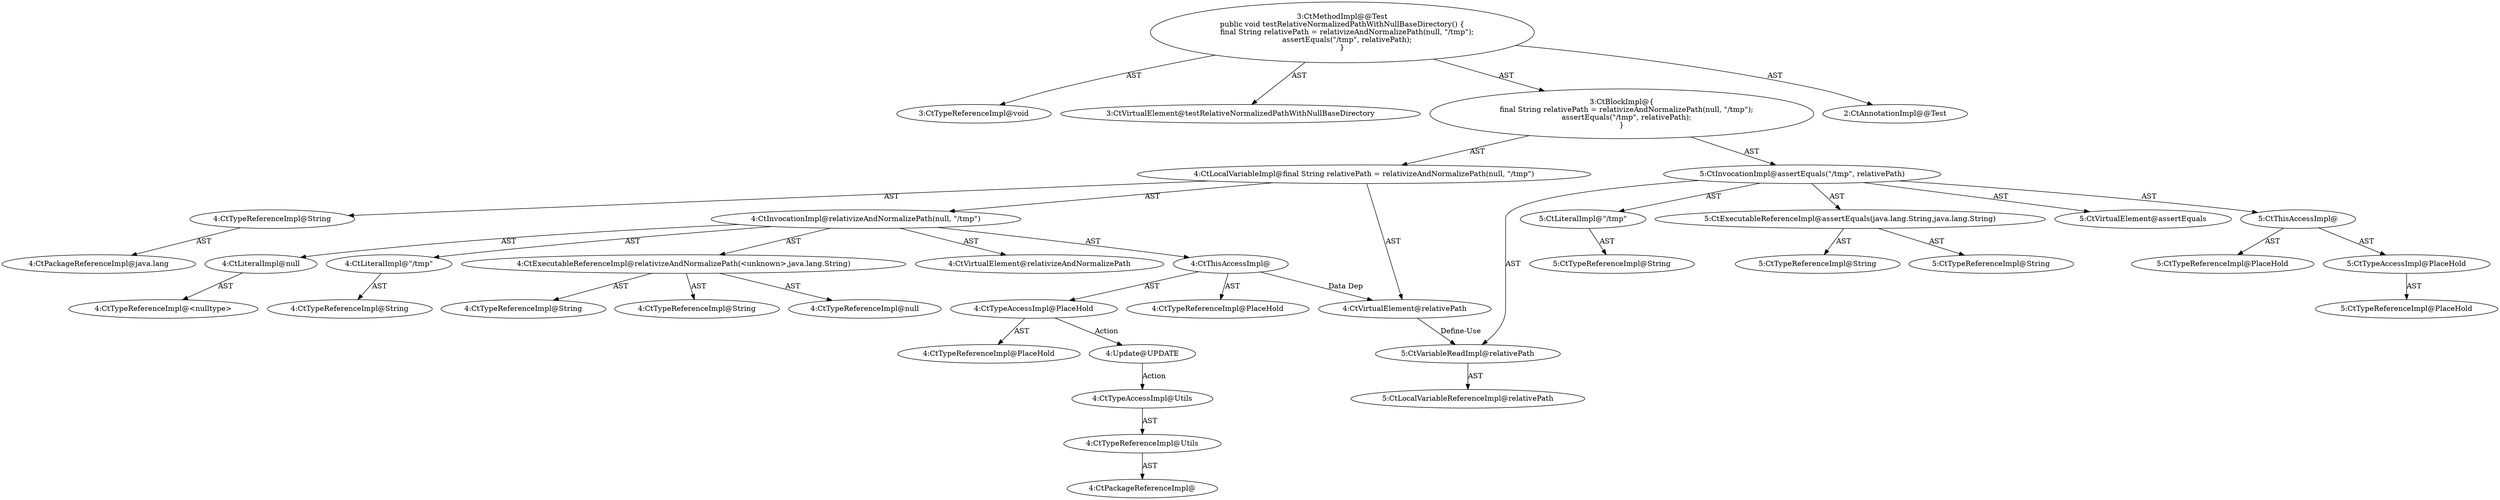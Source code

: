 digraph "testRelativeNormalizedPathWithNullBaseDirectory#?" {
0 [label="3:CtTypeReferenceImpl@void" shape=ellipse]
1 [label="3:CtVirtualElement@testRelativeNormalizedPathWithNullBaseDirectory" shape=ellipse]
2 [label="4:CtTypeReferenceImpl@String" shape=ellipse]
3 [label="4:CtPackageReferenceImpl@java.lang" shape=ellipse]
4 [label="4:CtExecutableReferenceImpl@relativizeAndNormalizePath(<unknown>,java.lang.String)" shape=ellipse]
5 [label="4:CtTypeReferenceImpl@String" shape=ellipse]
6 [label="4:CtTypeReferenceImpl@null" shape=ellipse]
7 [label="4:CtTypeReferenceImpl@String" shape=ellipse]
8 [label="4:CtVirtualElement@relativizeAndNormalizePath" shape=ellipse]
9 [label="4:CtTypeAccessImpl@PlaceHold" shape=ellipse]
10 [label="4:CtTypeReferenceImpl@PlaceHold" shape=ellipse]
11 [label="4:CtThisAccessImpl@" shape=ellipse]
12 [label="4:CtTypeReferenceImpl@PlaceHold" shape=ellipse]
13 [label="4:CtLiteralImpl@null" shape=ellipse]
14 [label="4:CtTypeReferenceImpl@<nulltype>" shape=ellipse]
15 [label="4:CtLiteralImpl@\"/tmp\"" shape=ellipse]
16 [label="4:CtTypeReferenceImpl@String" shape=ellipse]
17 [label="4:CtInvocationImpl@relativizeAndNormalizePath(null, \"/tmp\")" shape=ellipse]
18 [label="4:CtVirtualElement@relativePath" shape=ellipse]
19 [label="4:CtLocalVariableImpl@final String relativePath = relativizeAndNormalizePath(null, \"/tmp\")" shape=ellipse]
20 [label="5:CtExecutableReferenceImpl@assertEquals(java.lang.String,java.lang.String)" shape=ellipse]
21 [label="5:CtTypeReferenceImpl@String" shape=ellipse]
22 [label="5:CtTypeReferenceImpl@String" shape=ellipse]
23 [label="5:CtVirtualElement@assertEquals" shape=ellipse]
24 [label="5:CtTypeAccessImpl@PlaceHold" shape=ellipse]
25 [label="5:CtTypeReferenceImpl@PlaceHold" shape=ellipse]
26 [label="5:CtThisAccessImpl@" shape=ellipse]
27 [label="5:CtTypeReferenceImpl@PlaceHold" shape=ellipse]
28 [label="5:CtLiteralImpl@\"/tmp\"" shape=ellipse]
29 [label="5:CtTypeReferenceImpl@String" shape=ellipse]
30 [label="5:CtVariableReadImpl@relativePath" shape=ellipse]
31 [label="5:CtLocalVariableReferenceImpl@relativePath" shape=ellipse]
32 [label="5:CtInvocationImpl@assertEquals(\"/tmp\", relativePath)" shape=ellipse]
33 [label="3:CtBlockImpl@\{
    final String relativePath = relativizeAndNormalizePath(null, \"/tmp\");
    assertEquals(\"/tmp\", relativePath);
\}" shape=ellipse]
34 [label="3:CtMethodImpl@@Test
public void testRelativeNormalizedPathWithNullBaseDirectory() \{
    final String relativePath = relativizeAndNormalizePath(null, \"/tmp\");
    assertEquals(\"/tmp\", relativePath);
\}" shape=ellipse]
35 [label="2:CtAnnotationImpl@@Test" shape=ellipse]
36 [label="4:Update@UPDATE" shape=ellipse]
37 [label="4:CtPackageReferenceImpl@" shape=ellipse]
38 [label="4:CtTypeReferenceImpl@Utils" shape=ellipse]
39 [label="4:CtTypeAccessImpl@Utils" shape=ellipse]
2 -> 3 [label="AST"];
4 -> 5 [label="AST"];
4 -> 6 [label="AST"];
4 -> 7 [label="AST"];
9 -> 10 [label="AST"];
9 -> 36 [label="Action"];
11 -> 12 [label="AST"];
11 -> 9 [label="AST"];
11 -> 18 [label="Data Dep"];
13 -> 14 [label="AST"];
15 -> 16 [label="AST"];
17 -> 8 [label="AST"];
17 -> 11 [label="AST"];
17 -> 4 [label="AST"];
17 -> 13 [label="AST"];
17 -> 15 [label="AST"];
18 -> 30 [label="Define-Use"];
19 -> 18 [label="AST"];
19 -> 2 [label="AST"];
19 -> 17 [label="AST"];
20 -> 21 [label="AST"];
20 -> 22 [label="AST"];
24 -> 25 [label="AST"];
26 -> 27 [label="AST"];
26 -> 24 [label="AST"];
28 -> 29 [label="AST"];
30 -> 31 [label="AST"];
32 -> 23 [label="AST"];
32 -> 26 [label="AST"];
32 -> 20 [label="AST"];
32 -> 28 [label="AST"];
32 -> 30 [label="AST"];
33 -> 19 [label="AST"];
33 -> 32 [label="AST"];
34 -> 1 [label="AST"];
34 -> 35 [label="AST"];
34 -> 0 [label="AST"];
34 -> 33 [label="AST"];
36 -> 39 [label="Action"];
38 -> 37 [label="AST"];
39 -> 38 [label="AST"];
}